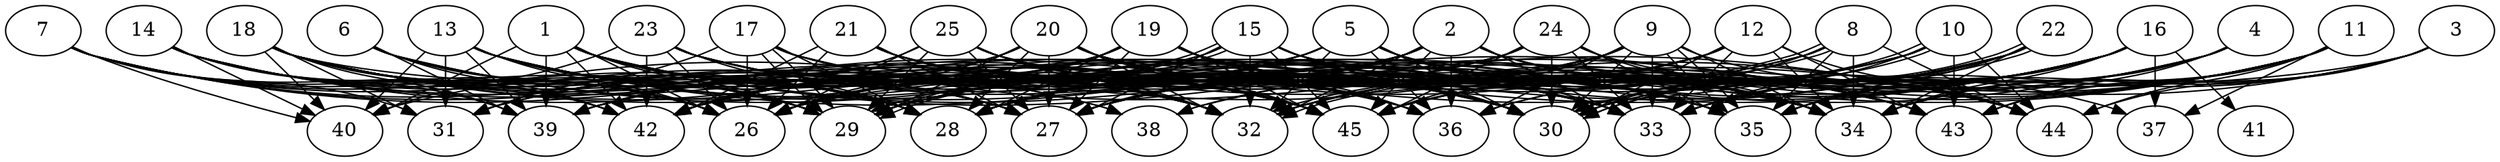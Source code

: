 // DAG automatically generated by daggen at Thu Oct  3 14:07:24 2019
// ./daggen --dot -n 45 --ccr 0.3 --fat 0.9 --regular 0.7 --density 0.9 --mindata 5242880 --maxdata 52428800 
digraph G {
  1 [size="148391253", alpha="0.18", expect_size="44517376"] 
  1 -> 26 [size ="44517376"]
  1 -> 27 [size ="44517376"]
  1 -> 28 [size ="44517376"]
  1 -> 29 [size ="44517376"]
  1 -> 32 [size ="44517376"]
  1 -> 34 [size ="44517376"]
  1 -> 39 [size ="44517376"]
  1 -> 40 [size ="44517376"]
  1 -> 42 [size ="44517376"]
  1 -> 43 [size ="44517376"]
  1 -> 44 [size ="44517376"]
  1 -> 45 [size ="44517376"]
  2 [size="101512533", alpha="0.17", expect_size="30453760"] 
  2 -> 26 [size ="30453760"]
  2 -> 27 [size ="30453760"]
  2 -> 28 [size ="30453760"]
  2 -> 31 [size ="30453760"]
  2 -> 32 [size ="30453760"]
  2 -> 33 [size ="30453760"]
  2 -> 34 [size ="30453760"]
  2 -> 36 [size ="30453760"]
  2 -> 42 [size ="30453760"]
  2 -> 43 [size ="30453760"]
  2 -> 44 [size ="30453760"]
  2 -> 45 [size ="30453760"]
  3 [size="29286400", alpha="0.12", expect_size="8785920"] 
  3 -> 26 [size ="8785920"]
  3 -> 33 [size ="8785920"]
  3 -> 34 [size ="8785920"]
  3 -> 35 [size ="8785920"]
  3 -> 43 [size ="8785920"]
  3 -> 44 [size ="8785920"]
  3 -> 45 [size ="8785920"]
  4 [size="75816960", alpha="0.16", expect_size="22745088"] 
  4 -> 29 [size ="22745088"]
  4 -> 32 [size ="22745088"]
  4 -> 33 [size ="22745088"]
  4 -> 34 [size ="22745088"]
  4 -> 35 [size ="22745088"]
  4 -> 43 [size ="22745088"]
  4 -> 45 [size ="22745088"]
  5 [size="142923093", alpha="0.03", expect_size="42876928"] 
  5 -> 28 [size ="42876928"]
  5 -> 30 [size ="42876928"]
  5 -> 31 [size ="42876928"]
  5 -> 32 [size ="42876928"]
  5 -> 33 [size ="42876928"]
  5 -> 34 [size ="42876928"]
  5 -> 35 [size ="42876928"]
  5 -> 36 [size ="42876928"]
  5 -> 39 [size ="42876928"]
  5 -> 42 [size ="42876928"]
  5 -> 43 [size ="42876928"]
  6 [size="95836160", alpha="0.16", expect_size="28750848"] 
  6 -> 26 [size ="28750848"]
  6 -> 28 [size ="28750848"]
  6 -> 33 [size ="28750848"]
  6 -> 35 [size ="28750848"]
  6 -> 39 [size ="28750848"]
  6 -> 42 [size ="28750848"]
  7 [size="34529280", alpha="0.14", expect_size="10358784"] 
  7 -> 26 [size ="10358784"]
  7 -> 27 [size ="10358784"]
  7 -> 28 [size ="10358784"]
  7 -> 29 [size ="10358784"]
  7 -> 31 [size ="10358784"]
  7 -> 32 [size ="10358784"]
  7 -> 36 [size ="10358784"]
  7 -> 40 [size ="10358784"]
  7 -> 42 [size ="10358784"]
  7 -> 45 [size ="10358784"]
  8 [size="71365973", alpha="0.15", expect_size="21409792"] 
  8 -> 27 [size ="21409792"]
  8 -> 28 [size ="21409792"]
  8 -> 29 [size ="21409792"]
  8 -> 30 [size ="21409792"]
  8 -> 32 [size ="21409792"]
  8 -> 32 [size ="21409792"]
  8 -> 34 [size ="21409792"]
  8 -> 35 [size ="21409792"]
  8 -> 44 [size ="21409792"]
  9 [size="168127147", alpha="0.06", expect_size="50438144"] 
  9 -> 27 [size ="50438144"]
  9 -> 28 [size ="50438144"]
  9 -> 29 [size ="50438144"]
  9 -> 30 [size ="50438144"]
  9 -> 33 [size ="50438144"]
  9 -> 34 [size ="50438144"]
  9 -> 35 [size ="50438144"]
  9 -> 35 [size ="50438144"]
  9 -> 36 [size ="50438144"]
  9 -> 39 [size ="50438144"]
  9 -> 40 [size ="50438144"]
  9 -> 44 [size ="50438144"]
  9 -> 45 [size ="50438144"]
  10 [size="155194027", alpha="0.11", expect_size="46558208"] 
  10 -> 27 [size ="46558208"]
  10 -> 28 [size ="46558208"]
  10 -> 30 [size ="46558208"]
  10 -> 30 [size ="46558208"]
  10 -> 32 [size ="46558208"]
  10 -> 33 [size ="46558208"]
  10 -> 39 [size ="46558208"]
  10 -> 43 [size ="46558208"]
  10 -> 44 [size ="46558208"]
  10 -> 45 [size ="46558208"]
  11 [size="115575467", alpha="0.18", expect_size="34672640"] 
  11 -> 27 [size ="34672640"]
  11 -> 28 [size ="34672640"]
  11 -> 30 [size ="34672640"]
  11 -> 32 [size ="34672640"]
  11 -> 33 [size ="34672640"]
  11 -> 34 [size ="34672640"]
  11 -> 37 [size ="34672640"]
  11 -> 38 [size ="34672640"]
  11 -> 43 [size ="34672640"]
  11 -> 44 [size ="34672640"]
  11 -> 45 [size ="34672640"]
  12 [size="102178133", alpha="0.19", expect_size="30653440"] 
  12 -> 27 [size ="30653440"]
  12 -> 28 [size ="30653440"]
  12 -> 29 [size ="30653440"]
  12 -> 30 [size ="30653440"]
  12 -> 32 [size ="30653440"]
  12 -> 33 [size ="30653440"]
  12 -> 34 [size ="30653440"]
  12 -> 38 [size ="30653440"]
  12 -> 42 [size ="30653440"]
  12 -> 43 [size ="30653440"]
  12 -> 44 [size ="30653440"]
  13 [size="80599040", alpha="0.01", expect_size="24179712"] 
  13 -> 26 [size ="24179712"]
  13 -> 27 [size ="24179712"]
  13 -> 29 [size ="24179712"]
  13 -> 31 [size ="24179712"]
  13 -> 32 [size ="24179712"]
  13 -> 33 [size ="24179712"]
  13 -> 35 [size ="24179712"]
  13 -> 38 [size ="24179712"]
  13 -> 39 [size ="24179712"]
  13 -> 40 [size ="24179712"]
  13 -> 43 [size ="24179712"]
  13 -> 45 [size ="24179712"]
  14 [size="17933653", alpha="0.20", expect_size="5380096"] 
  14 -> 26 [size ="5380096"]
  14 -> 27 [size ="5380096"]
  14 -> 28 [size ="5380096"]
  14 -> 29 [size ="5380096"]
  14 -> 30 [size ="5380096"]
  14 -> 32 [size ="5380096"]
  14 -> 39 [size ="5380096"]
  14 -> 40 [size ="5380096"]
  14 -> 42 [size ="5380096"]
  14 -> 45 [size ="5380096"]
  15 [size="147152213", alpha="0.05", expect_size="44145664"] 
  15 -> 26 [size ="44145664"]
  15 -> 27 [size ="44145664"]
  15 -> 29 [size ="44145664"]
  15 -> 29 [size ="44145664"]
  15 -> 30 [size ="44145664"]
  15 -> 32 [size ="44145664"]
  15 -> 34 [size ="44145664"]
  15 -> 35 [size ="44145664"]
  15 -> 42 [size ="44145664"]
  15 -> 43 [size ="44145664"]
  15 -> 45 [size ="44145664"]
  16 [size="172315307", alpha="0.16", expect_size="51694592"] 
  16 -> 26 [size ="51694592"]
  16 -> 27 [size ="51694592"]
  16 -> 28 [size ="51694592"]
  16 -> 29 [size ="51694592"]
  16 -> 30 [size ="51694592"]
  16 -> 32 [size ="51694592"]
  16 -> 33 [size ="51694592"]
  16 -> 34 [size ="51694592"]
  16 -> 35 [size ="51694592"]
  16 -> 36 [size ="51694592"]
  16 -> 37 [size ="51694592"]
  16 -> 41 [size ="51694592"]
  16 -> 45 [size ="51694592"]
  17 [size="142083413", alpha="0.07", expect_size="42625024"] 
  17 -> 26 [size ="42625024"]
  17 -> 28 [size ="42625024"]
  17 -> 29 [size ="42625024"]
  17 -> 29 [size ="42625024"]
  17 -> 30 [size ="42625024"]
  17 -> 31 [size ="42625024"]
  17 -> 32 [size ="42625024"]
  17 -> 33 [size ="42625024"]
  17 -> 44 [size ="42625024"]
  17 -> 45 [size ="42625024"]
  18 [size="98215253", alpha="0.06", expect_size="29464576"] 
  18 -> 26 [size ="29464576"]
  18 -> 27 [size ="29464576"]
  18 -> 28 [size ="29464576"]
  18 -> 29 [size ="29464576"]
  18 -> 30 [size ="29464576"]
  18 -> 31 [size ="29464576"]
  18 -> 32 [size ="29464576"]
  18 -> 33 [size ="29464576"]
  18 -> 34 [size ="29464576"]
  18 -> 38 [size ="29464576"]
  18 -> 39 [size ="29464576"]
  18 -> 40 [size ="29464576"]
  18 -> 42 [size ="29464576"]
  18 -> 45 [size ="29464576"]
  19 [size="55821653", alpha="0.12", expect_size="16746496"] 
  19 -> 26 [size ="16746496"]
  19 -> 27 [size ="16746496"]
  19 -> 28 [size ="16746496"]
  19 -> 29 [size ="16746496"]
  19 -> 30 [size ="16746496"]
  19 -> 33 [size ="16746496"]
  19 -> 34 [size ="16746496"]
  19 -> 36 [size ="16746496"]
  19 -> 39 [size ="16746496"]
  19 -> 42 [size ="16746496"]
  19 -> 43 [size ="16746496"]
  19 -> 45 [size ="16746496"]
  20 [size="103301120", alpha="0.09", expect_size="30990336"] 
  20 -> 26 [size ="30990336"]
  20 -> 27 [size ="30990336"]
  20 -> 28 [size ="30990336"]
  20 -> 29 [size ="30990336"]
  20 -> 30 [size ="30990336"]
  20 -> 32 [size ="30990336"]
  20 -> 33 [size ="30990336"]
  20 -> 34 [size ="30990336"]
  20 -> 35 [size ="30990336"]
  20 -> 36 [size ="30990336"]
  20 -> 39 [size ="30990336"]
  20 -> 42 [size ="30990336"]
  20 -> 45 [size ="30990336"]
  21 [size="32911360", alpha="0.01", expect_size="9873408"] 
  21 -> 26 [size ="9873408"]
  21 -> 27 [size ="9873408"]
  21 -> 30 [size ="9873408"]
  21 -> 32 [size ="9873408"]
  21 -> 35 [size ="9873408"]
  21 -> 42 [size ="9873408"]
  21 -> 45 [size ="9873408"]
  22 [size="19193173", alpha="0.05", expect_size="5757952"] 
  22 -> 26 [size ="5757952"]
  22 -> 30 [size ="5757952"]
  22 -> 30 [size ="5757952"]
  22 -> 33 [size ="5757952"]
  22 -> 34 [size ="5757952"]
  22 -> 35 [size ="5757952"]
  22 -> 36 [size ="5757952"]
  22 -> 42 [size ="5757952"]
  22 -> 45 [size ="5757952"]
  23 [size="169038507", alpha="0.10", expect_size="50711552"] 
  23 -> 26 [size ="50711552"]
  23 -> 28 [size ="50711552"]
  23 -> 30 [size ="50711552"]
  23 -> 32 [size ="50711552"]
  23 -> 33 [size ="50711552"]
  23 -> 35 [size ="50711552"]
  23 -> 40 [size ="50711552"]
  23 -> 42 [size ="50711552"]
  23 -> 45 [size ="50711552"]
  24 [size="19367253", alpha="0.02", expect_size="5810176"] 
  24 -> 26 [size ="5810176"]
  24 -> 27 [size ="5810176"]
  24 -> 28 [size ="5810176"]
  24 -> 29 [size ="5810176"]
  24 -> 30 [size ="5810176"]
  24 -> 33 [size ="5810176"]
  24 -> 34 [size ="5810176"]
  24 -> 35 [size ="5810176"]
  24 -> 37 [size ="5810176"]
  24 -> 42 [size ="5810176"]
  24 -> 45 [size ="5810176"]
  25 [size="18892800", alpha="0.11", expect_size="5667840"] 
  25 -> 26 [size ="5667840"]
  25 -> 27 [size ="5667840"]
  25 -> 29 [size ="5667840"]
  25 -> 30 [size ="5667840"]
  25 -> 32 [size ="5667840"]
  25 -> 34 [size ="5667840"]
  25 -> 36 [size ="5667840"]
  25 -> 42 [size ="5667840"]
  25 -> 45 [size ="5667840"]
  26 [size="57419093", alpha="0.09", expect_size="17225728"] 
  27 [size="29197653", alpha="0.09", expect_size="8759296"] 
  28 [size="85770240", alpha="0.17", expect_size="25731072"] 
  29 [size="132724053", alpha="0.03", expect_size="39817216"] 
  30 [size="72536747", alpha="0.07", expect_size="21761024"] 
  31 [size="139465387", alpha="0.04", expect_size="41839616"] 
  32 [size="149845333", alpha="0.11", expect_size="44953600"] 
  33 [size="30436693", alpha="0.06", expect_size="9131008"] 
  34 [size="107618987", alpha="0.02", expect_size="32285696"] 
  35 [size="125170347", alpha="0.14", expect_size="37551104"] 
  36 [size="51247787", alpha="0.05", expect_size="15374336"] 
  37 [size="121501013", alpha="0.12", expect_size="36450304"] 
  38 [size="38410240", alpha="0.10", expect_size="11523072"] 
  39 [size="170441387", alpha="0.13", expect_size="51132416"] 
  40 [size="39103147", alpha="0.06", expect_size="11730944"] 
  41 [size="96689493", alpha="0.01", expect_size="29006848"] 
  42 [size="126726827", alpha="0.17", expect_size="38018048"] 
  43 [size="56637440", alpha="0.12", expect_size="16991232"] 
  44 [size="106830507", alpha="0.07", expect_size="32049152"] 
  45 [size="120480427", alpha="0.02", expect_size="36144128"] 
}
